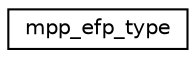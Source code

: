 digraph "Graphical Class Hierarchy"
{
 // INTERACTIVE_SVG=YES
 // LATEX_PDF_SIZE
  edge [fontname="Helvetica",fontsize="10",labelfontname="Helvetica",labelfontsize="10"];
  node [fontname="Helvetica",fontsize="10",shape=record];
  rankdir="LR";
  Node0 [label="mpp_efp_type",height=0.2,width=0.4,color="black", fillcolor="white", style="filled",URL="$structmpp__efp__mod_1_1mpp__efp__type.html",tooltip="The Extended Fixed Point (mpp_efp) type provides a public interface for doing sums and taking differe..."];
}
